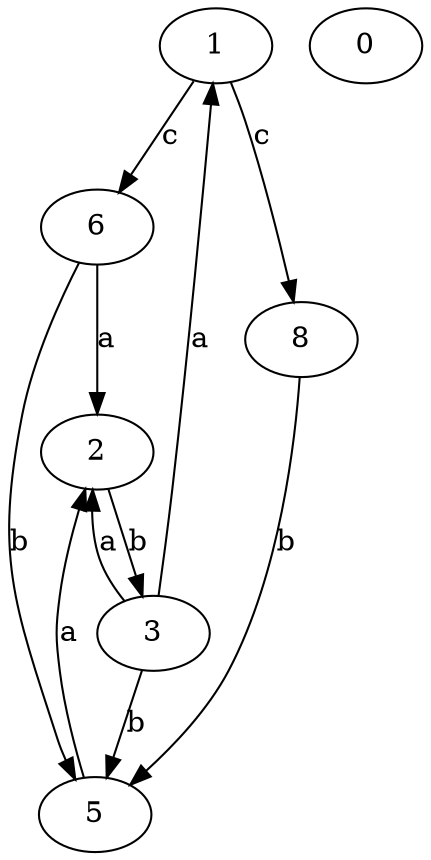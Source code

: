 strict digraph  {
1;
2;
3;
5;
0;
6;
8;
1 -> 6  [label=c];
1 -> 8  [label=c];
2 -> 3  [label=b];
3 -> 1  [label=a];
3 -> 2  [label=a];
3 -> 5  [label=b];
5 -> 2  [label=a];
6 -> 2  [label=a];
6 -> 5  [label=b];
8 -> 5  [label=b];
}
